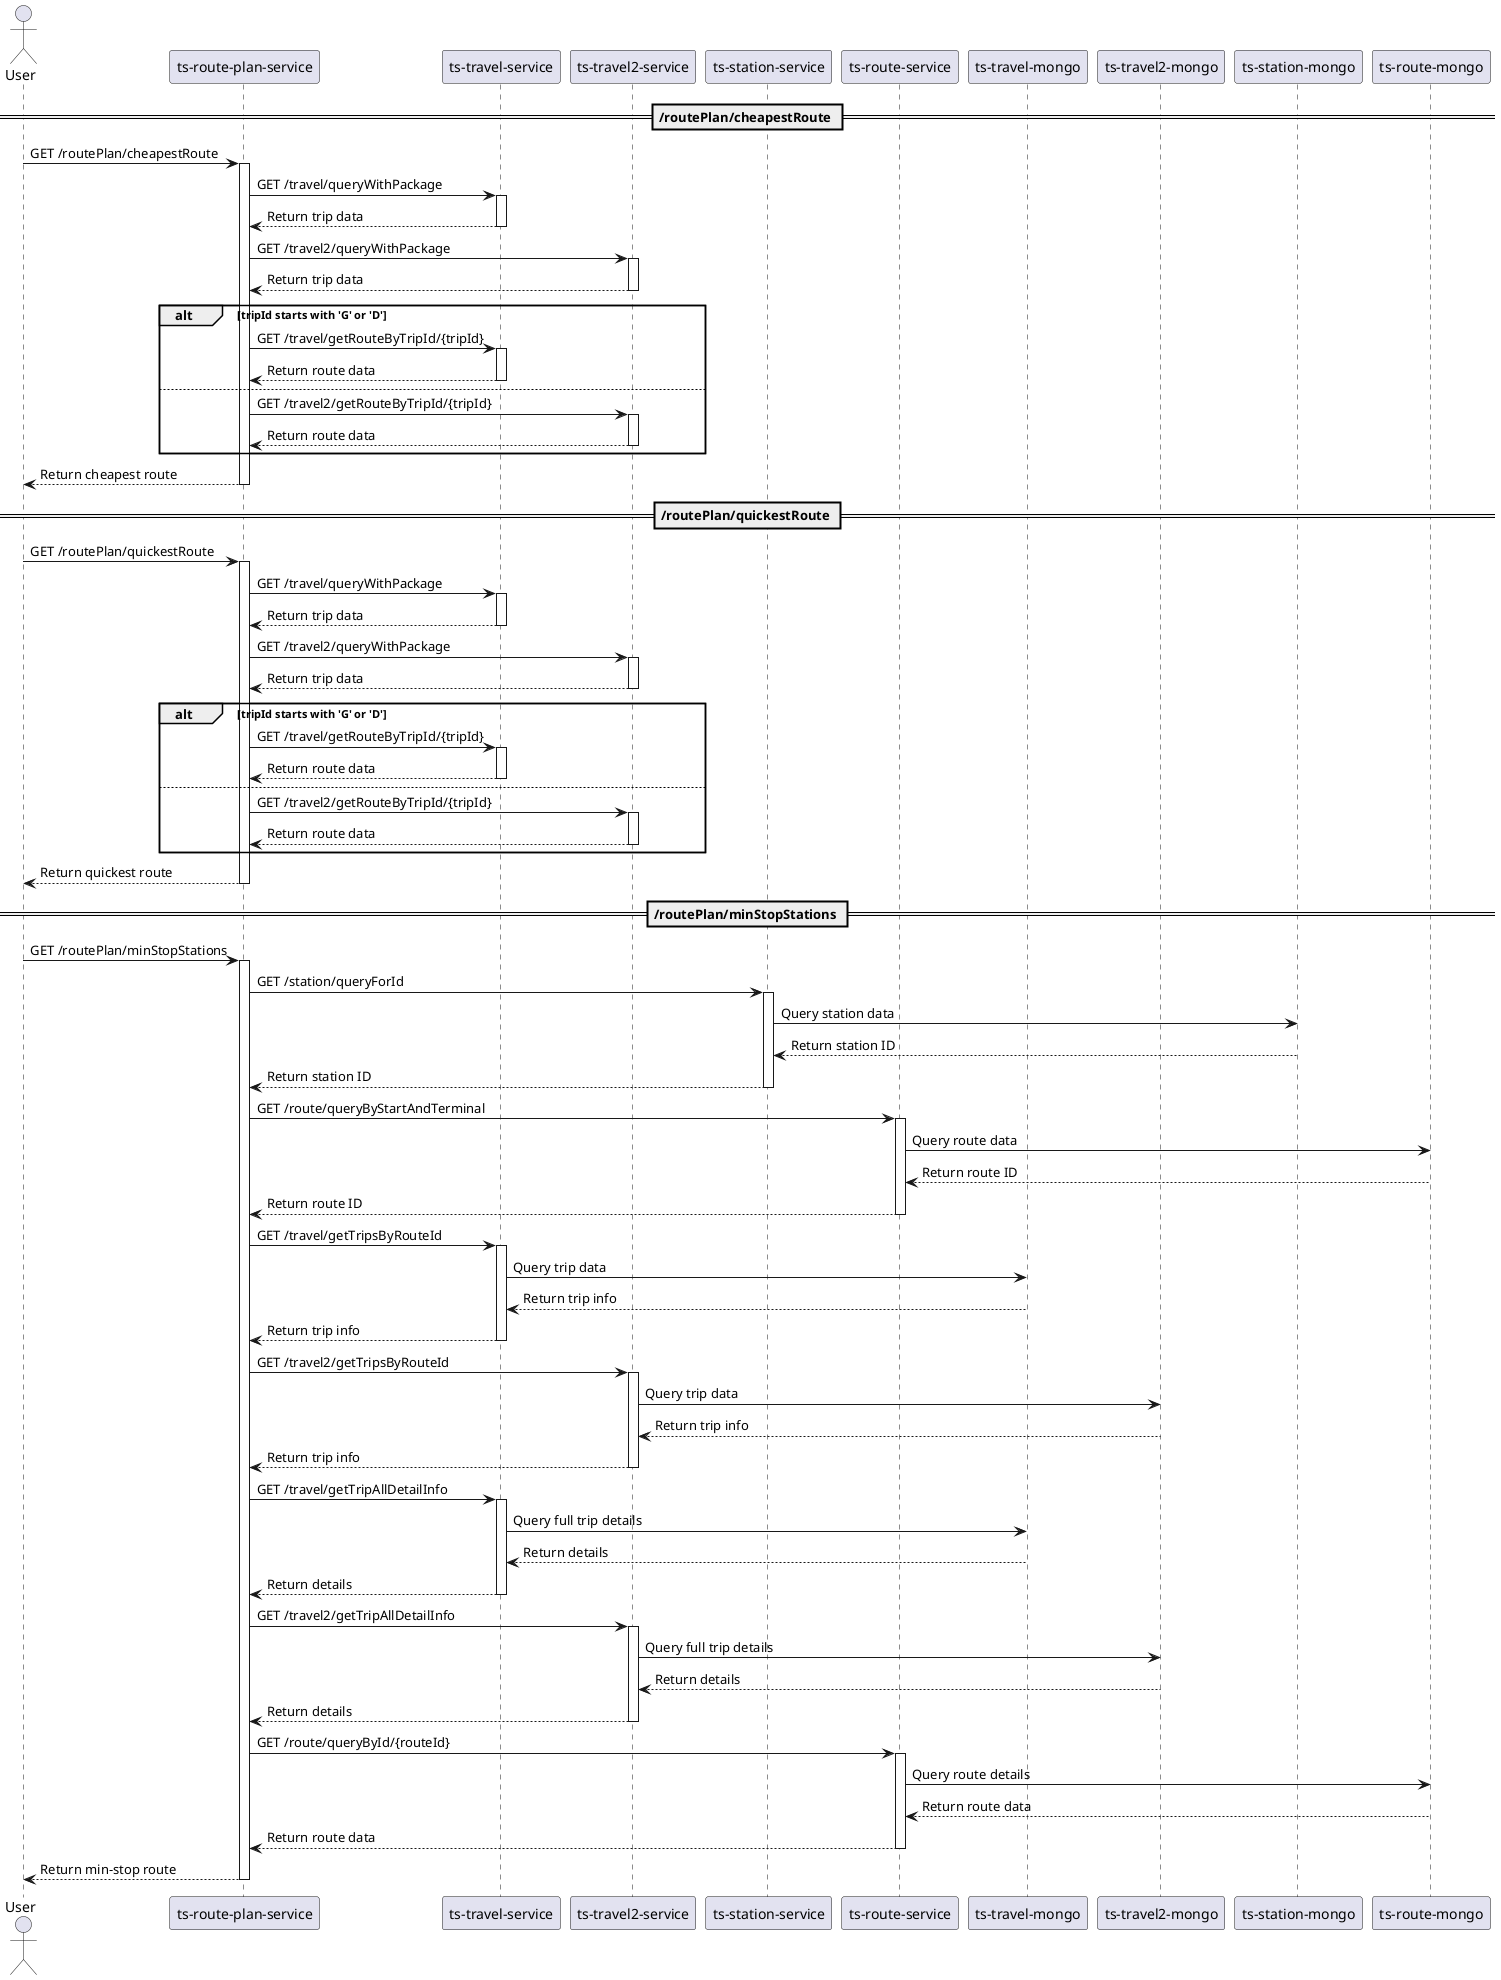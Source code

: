 @startuml
actor User
participant "ts-route-plan-service" as RoutePlan
participant "ts-travel-service" as Travel1
participant "ts-travel2-service" as Travel2
participant "ts-station-service" as Station
participant "ts-route-service" as Route
participant "ts-travel-mongo" as TravelMongo
participant "ts-travel2-mongo" as Travel2Mongo
participant "ts-station-mongo" as StationMongo
participant "ts-route-mongo" as RouteMongo

== /routePlan/cheapestRoute ==
User -> RoutePlan: GET /routePlan/cheapestRoute
activate RoutePlan
  RoutePlan -> Travel1: GET /travel/queryWithPackage
  activate Travel1
    Travel1 --> RoutePlan: Return trip data
  deactivate Travel1
  RoutePlan -> Travel2: GET /travel2/queryWithPackage
  activate Travel2
    Travel2 --> RoutePlan: Return trip data
  deactivate Travel2
  alt tripId starts with 'G' or 'D'
    RoutePlan -> Travel1: GET /travel/getRouteByTripId/{tripId}
    activate Travel1
      Travel1 --> RoutePlan: Return route data
    deactivate Travel1
  else
    RoutePlan -> Travel2: GET /travel2/getRouteByTripId/{tripId}
    activate Travel2
      Travel2 --> RoutePlan: Return route data
    deactivate Travel2
  end
RoutePlan --> User: Return cheapest route
deactivate RoutePlan

== /routePlan/quickestRoute ==
User -> RoutePlan: GET /routePlan/quickestRoute
activate RoutePlan
  RoutePlan -> Travel1: GET /travel/queryWithPackage
  activate Travel1
    Travel1 --> RoutePlan: Return trip data
  deactivate Travel1
  RoutePlan -> Travel2: GET /travel2/queryWithPackage
  activate Travel2
    Travel2 --> RoutePlan: Return trip data
  deactivate Travel2
  alt tripId starts with 'G' or 'D'
    RoutePlan -> Travel1: GET /travel/getRouteByTripId/{tripId}
    activate Travel1
      Travel1 --> RoutePlan: Return route data
    deactivate Travel1
  else
    RoutePlan -> Travel2: GET /travel2/getRouteByTripId/{tripId}
    activate Travel2
      Travel2 --> RoutePlan: Return route data
    deactivate Travel2
  end
RoutePlan --> User: Return quickest route
deactivate RoutePlan

== /routePlan/minStopStations ==
User -> RoutePlan: GET /routePlan/minStopStations
activate RoutePlan
  RoutePlan -> Station: GET /station/queryForId
  activate Station
    Station -> StationMongo: Query station data
    StationMongo --> Station: Return station ID
    Station --> RoutePlan: Return station ID
  deactivate Station
  RoutePlan -> Route: GET /route/queryByStartAndTerminal
  activate Route
    Route -> RouteMongo: Query route data
    RouteMongo --> Route: Return route ID
    Route --> RoutePlan: Return route ID
  deactivate Route
  RoutePlan -> Travel1: GET /travel/getTripsByRouteId
  activate Travel1
    Travel1 -> TravelMongo: Query trip data
    TravelMongo --> Travel1: Return trip info
    Travel1 --> RoutePlan: Return trip info
  deactivate Travel1
  RoutePlan -> Travel2: GET /travel2/getTripsByRouteId
  activate Travel2
    Travel2 -> Travel2Mongo: Query trip data
    Travel2Mongo --> Travel2: Return trip info
    Travel2 --> RoutePlan: Return trip info
  deactivate Travel2
  RoutePlan -> Travel1: GET /travel/getTripAllDetailInfo
  activate Travel1
    Travel1 -> TravelMongo: Query full trip details
    TravelMongo --> Travel1: Return details
    Travel1 --> RoutePlan: Return details
  deactivate Travel1
  RoutePlan -> Travel2: GET /travel2/getTripAllDetailInfo
  activate Travel2
    Travel2 -> Travel2Mongo: Query full trip details
    Travel2Mongo --> Travel2: Return details
    Travel2 --> RoutePlan: Return details
  deactivate Travel2
  RoutePlan -> Route: GET /route/queryById/{routeId}
  activate Route
    Route -> RouteMongo: Query route details
    RouteMongo --> Route: Return route data
    Route --> RoutePlan: Return route data
  deactivate Route
RoutePlan --> User: Return min-stop route
deactivate RoutePlan
@enduml